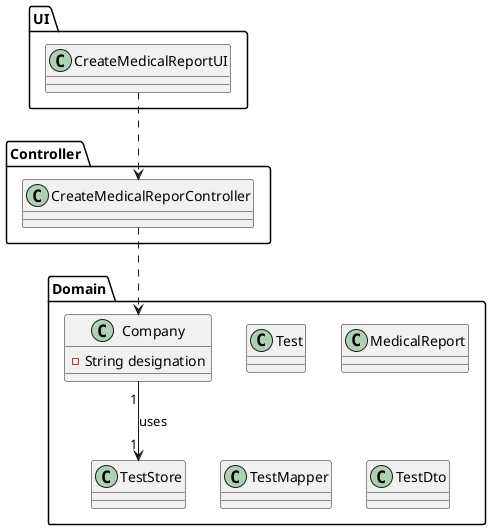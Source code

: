 @startuml

package UI{
class CreateMedicalReportUI{

}
}

package Controller{
class CreateMedicalReporController{

}
}

package Domain{
class Company{
-String designation

}

class TestStore{

}

class Test{

}

class MedicalReport{

}

class TestMapper{

}

class TestDto{

}

CreateMedicalReportUI ..> CreateMedicalReporController
CreateMedicalReporController ..> Company
Company"1"--> "1" TestStore : uses

@enduml